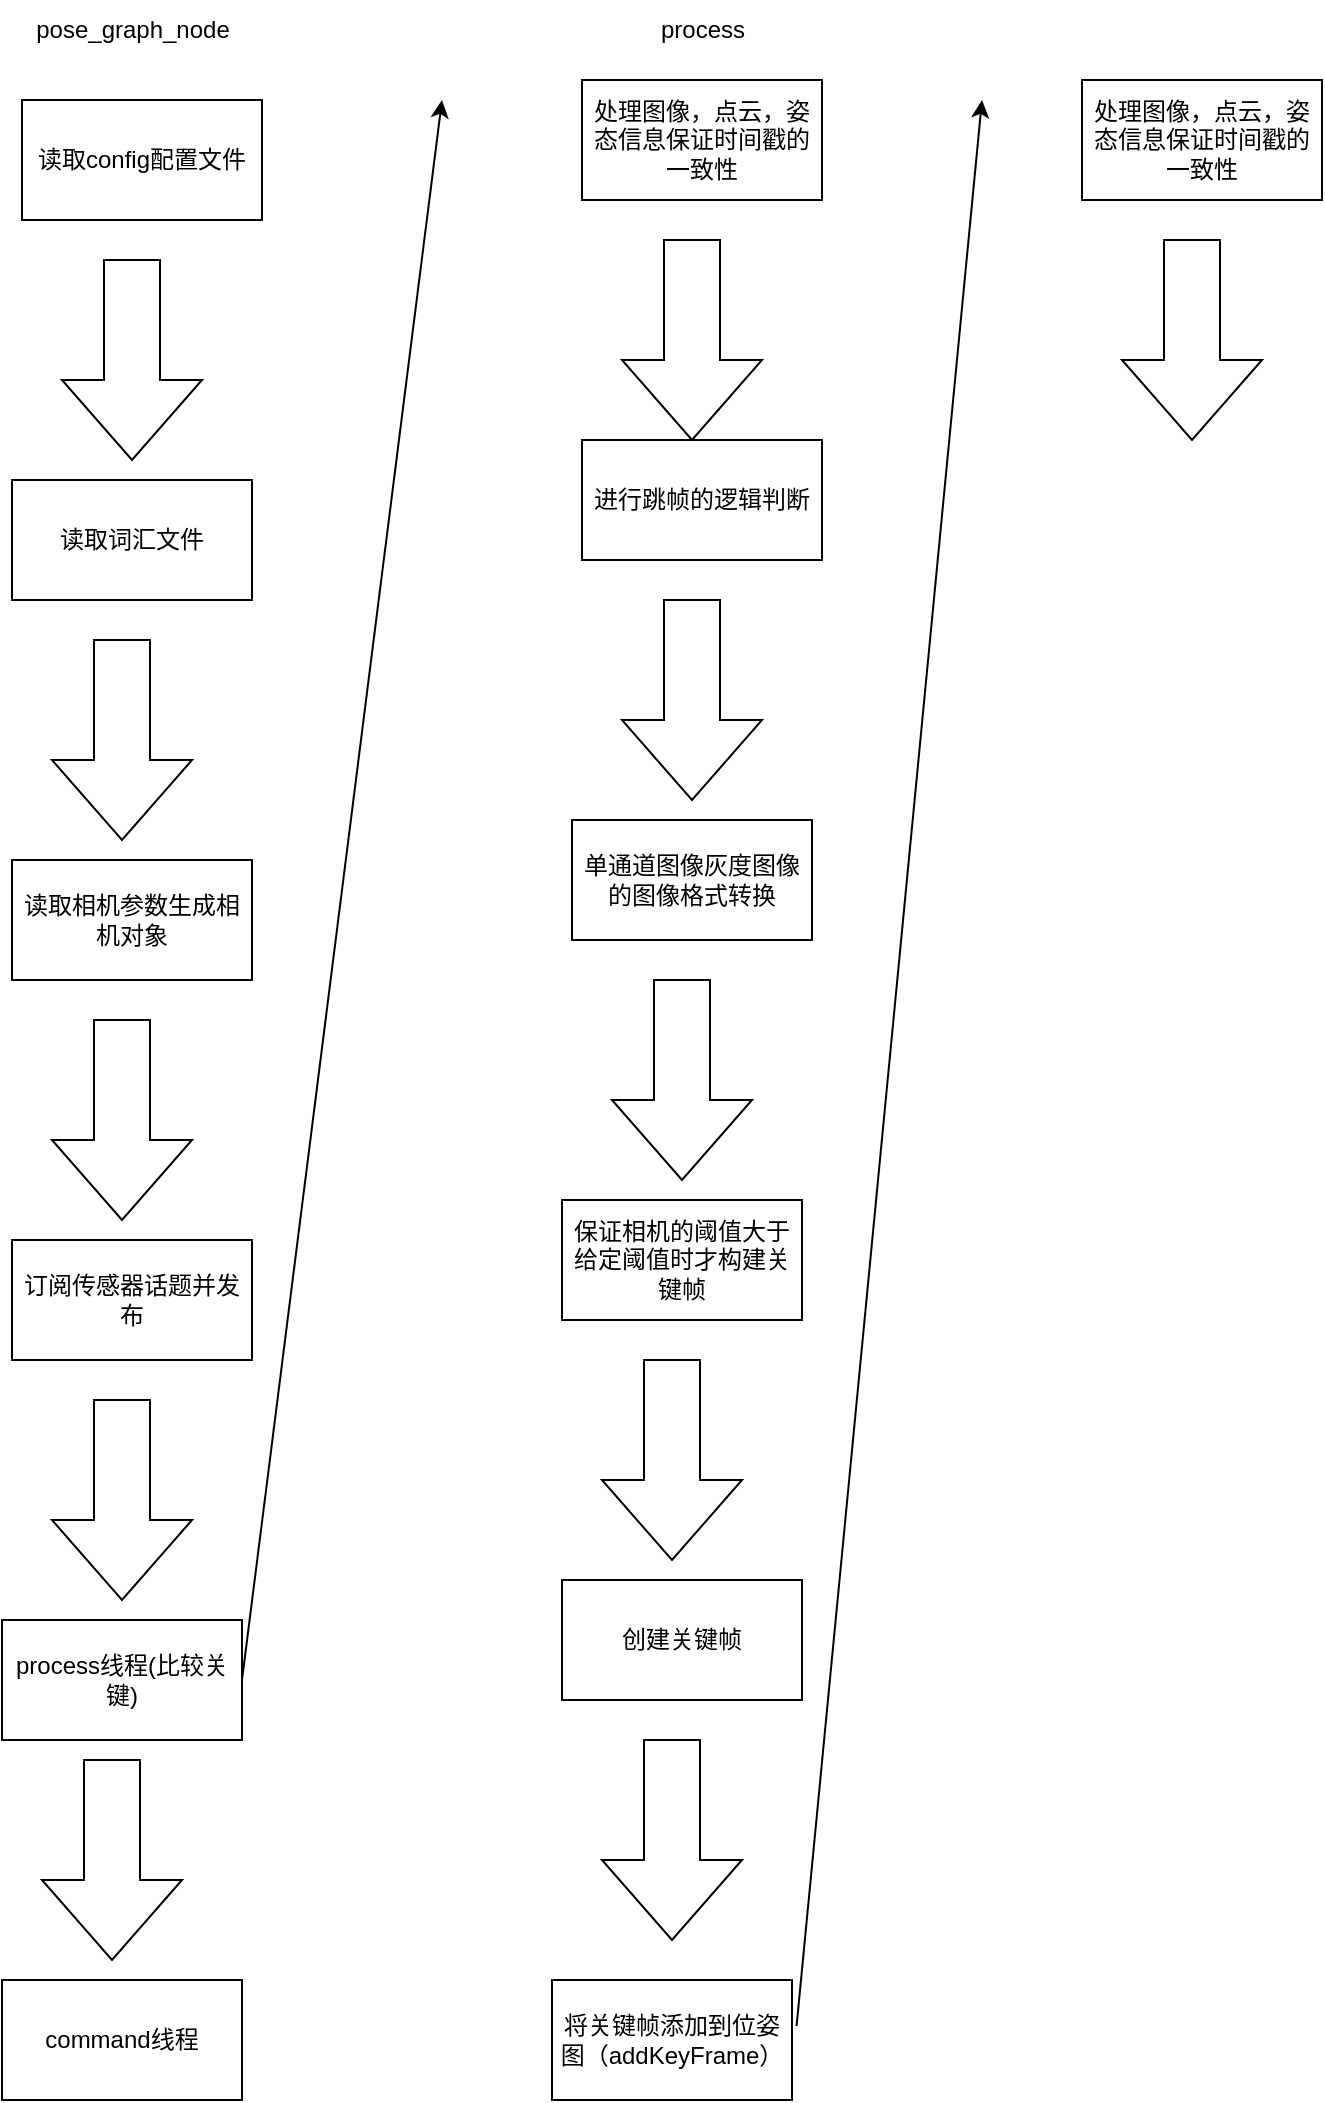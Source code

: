 <mxfile>
    <diagram id="R_pgzjEuonbMSohD37CX" name="第 1 页">
        <mxGraphModel dx="988" dy="521" grid="1" gridSize="10" guides="1" tooltips="1" connect="1" arrows="1" fold="1" page="1" pageScale="1" pageWidth="827" pageHeight="1169" math="0" shadow="0">
            <root>
                <mxCell id="0"/>
                <mxCell id="1" parent="0"/>
                <mxCell id="2" value="读取config配置文件" style="rounded=0;whiteSpace=wrap;html=1;" vertex="1" parent="1">
                    <mxGeometry x="120" y="70" width="120" height="60" as="geometry"/>
                </mxCell>
                <mxCell id="3" value="pose_graph_node" style="text;html=1;align=center;verticalAlign=middle;resizable=0;points=[];autosize=1;strokeColor=none;fillColor=none;" vertex="1" parent="1">
                    <mxGeometry x="110" y="20" width="130" height="30" as="geometry"/>
                </mxCell>
                <mxCell id="4" value="" style="html=1;shadow=0;dashed=0;align=center;verticalAlign=middle;shape=mxgraph.arrows2.arrow;dy=0.6;dx=40;direction=south;notch=0;" vertex="1" parent="1">
                    <mxGeometry x="140" y="150" width="70" height="100" as="geometry"/>
                </mxCell>
                <mxCell id="5" value="读取词汇文件" style="rounded=0;whiteSpace=wrap;html=1;" vertex="1" parent="1">
                    <mxGeometry x="115" y="260" width="120" height="60" as="geometry"/>
                </mxCell>
                <mxCell id="6" value="" style="html=1;shadow=0;dashed=0;align=center;verticalAlign=middle;shape=mxgraph.arrows2.arrow;dy=0.6;dx=40;direction=south;notch=0;" vertex="1" parent="1">
                    <mxGeometry x="135" y="340" width="70" height="100" as="geometry"/>
                </mxCell>
                <mxCell id="7" value="读取相机参数生成相机对象" style="rounded=0;whiteSpace=wrap;html=1;" vertex="1" parent="1">
                    <mxGeometry x="115" y="450" width="120" height="60" as="geometry"/>
                </mxCell>
                <mxCell id="8" value="" style="html=1;shadow=0;dashed=0;align=center;verticalAlign=middle;shape=mxgraph.arrows2.arrow;dy=0.6;dx=40;direction=south;notch=0;" vertex="1" parent="1">
                    <mxGeometry x="135" y="530" width="70" height="100" as="geometry"/>
                </mxCell>
                <mxCell id="9" value="订阅传感器话题并发布" style="rounded=0;whiteSpace=wrap;html=1;" vertex="1" parent="1">
                    <mxGeometry x="115" y="640" width="120" height="60" as="geometry"/>
                </mxCell>
                <mxCell id="10" value="" style="html=1;shadow=0;dashed=0;align=center;verticalAlign=middle;shape=mxgraph.arrows2.arrow;dy=0.6;dx=40;direction=south;notch=0;" vertex="1" parent="1">
                    <mxGeometry x="135" y="720" width="70" height="100" as="geometry"/>
                </mxCell>
                <mxCell id="12" value="process线程(比较关键)" style="rounded=0;whiteSpace=wrap;html=1;" vertex="1" parent="1">
                    <mxGeometry x="110" y="830" width="120" height="60" as="geometry"/>
                </mxCell>
                <mxCell id="13" value="" style="html=1;shadow=0;dashed=0;align=center;verticalAlign=middle;shape=mxgraph.arrows2.arrow;dy=0.6;dx=40;direction=south;notch=0;" vertex="1" parent="1">
                    <mxGeometry x="130" y="900" width="70" height="100" as="geometry"/>
                </mxCell>
                <mxCell id="14" value="command线程" style="rounded=0;whiteSpace=wrap;html=1;" vertex="1" parent="1">
                    <mxGeometry x="110" y="1010" width="120" height="60" as="geometry"/>
                </mxCell>
                <mxCell id="15" value="" style="endArrow=classic;html=1;exitX=1;exitY=0.5;exitDx=0;exitDy=0;" edge="1" parent="1" source="12">
                    <mxGeometry width="50" height="50" relative="1" as="geometry">
                        <mxPoint x="300" y="970" as="sourcePoint"/>
                        <mxPoint x="330" y="70" as="targetPoint"/>
                    </mxGeometry>
                </mxCell>
                <mxCell id="16" value="处理图像，点云，姿态信息保证时间戳的一致性" style="rounded=0;whiteSpace=wrap;html=1;" vertex="1" parent="1">
                    <mxGeometry x="400" y="60" width="120" height="60" as="geometry"/>
                </mxCell>
                <mxCell id="17" value="" style="html=1;shadow=0;dashed=0;align=center;verticalAlign=middle;shape=mxgraph.arrows2.arrow;dy=0.6;dx=40;direction=south;notch=0;" vertex="1" parent="1">
                    <mxGeometry x="420" y="140" width="70" height="100" as="geometry"/>
                </mxCell>
                <mxCell id="18" value="process" style="text;html=1;align=center;verticalAlign=middle;resizable=0;points=[];autosize=1;strokeColor=none;fillColor=none;" vertex="1" parent="1">
                    <mxGeometry x="425" y="20" width="70" height="30" as="geometry"/>
                </mxCell>
                <mxCell id="19" value="进行跳帧的逻辑判断" style="rounded=0;whiteSpace=wrap;html=1;" vertex="1" parent="1">
                    <mxGeometry x="400" y="240" width="120" height="60" as="geometry"/>
                </mxCell>
                <mxCell id="20" value="" style="html=1;shadow=0;dashed=0;align=center;verticalAlign=middle;shape=mxgraph.arrows2.arrow;dy=0.6;dx=40;direction=south;notch=0;" vertex="1" parent="1">
                    <mxGeometry x="420" y="320" width="70" height="100" as="geometry"/>
                </mxCell>
                <mxCell id="21" value="单通道图像灰度图像的图像格式转换" style="rounded=0;whiteSpace=wrap;html=1;" vertex="1" parent="1">
                    <mxGeometry x="395" y="430" width="120" height="60" as="geometry"/>
                </mxCell>
                <mxCell id="22" value="" style="html=1;shadow=0;dashed=0;align=center;verticalAlign=middle;shape=mxgraph.arrows2.arrow;dy=0.6;dx=40;direction=south;notch=0;" vertex="1" parent="1">
                    <mxGeometry x="415" y="510" width="70" height="100" as="geometry"/>
                </mxCell>
                <mxCell id="23" value="保证相机的阈值大于给定阈值时才构建关键帧" style="rounded=0;whiteSpace=wrap;html=1;" vertex="1" parent="1">
                    <mxGeometry x="390" y="620" width="120" height="60" as="geometry"/>
                </mxCell>
                <mxCell id="24" value="" style="html=1;shadow=0;dashed=0;align=center;verticalAlign=middle;shape=mxgraph.arrows2.arrow;dy=0.6;dx=40;direction=south;notch=0;" vertex="1" parent="1">
                    <mxGeometry x="410" y="700" width="70" height="100" as="geometry"/>
                </mxCell>
                <mxCell id="25" value="创建关键帧" style="rounded=0;whiteSpace=wrap;html=1;" vertex="1" parent="1">
                    <mxGeometry x="390" y="810" width="120" height="60" as="geometry"/>
                </mxCell>
                <mxCell id="26" value="" style="html=1;shadow=0;dashed=0;align=center;verticalAlign=middle;shape=mxgraph.arrows2.arrow;dy=0.6;dx=40;direction=south;notch=0;" vertex="1" parent="1">
                    <mxGeometry x="410" y="890" width="70" height="100" as="geometry"/>
                </mxCell>
                <mxCell id="27" value="将关键帧添加到位姿图（addKeyFrame）" style="rounded=0;whiteSpace=wrap;html=1;" vertex="1" parent="1">
                    <mxGeometry x="385" y="1010" width="120" height="60" as="geometry"/>
                </mxCell>
                <mxCell id="28" value="" style="endArrow=classic;html=1;exitX=1.019;exitY=0.385;exitDx=0;exitDy=0;exitPerimeter=0;" edge="1" parent="1" source="27">
                    <mxGeometry width="50" height="50" relative="1" as="geometry">
                        <mxPoint x="570" y="1020" as="sourcePoint"/>
                        <mxPoint x="600" y="70" as="targetPoint"/>
                    </mxGeometry>
                </mxCell>
                <mxCell id="29" value="处理图像，点云，姿态信息保证时间戳的一致性" style="rounded=0;whiteSpace=wrap;html=1;" vertex="1" parent="1">
                    <mxGeometry x="650" y="60" width="120" height="60" as="geometry"/>
                </mxCell>
                <mxCell id="30" value="" style="html=1;shadow=0;dashed=0;align=center;verticalAlign=middle;shape=mxgraph.arrows2.arrow;dy=0.6;dx=40;direction=south;notch=0;" vertex="1" parent="1">
                    <mxGeometry x="670" y="140" width="70" height="100" as="geometry"/>
                </mxCell>
            </root>
        </mxGraphModel>
    </diagram>
</mxfile>